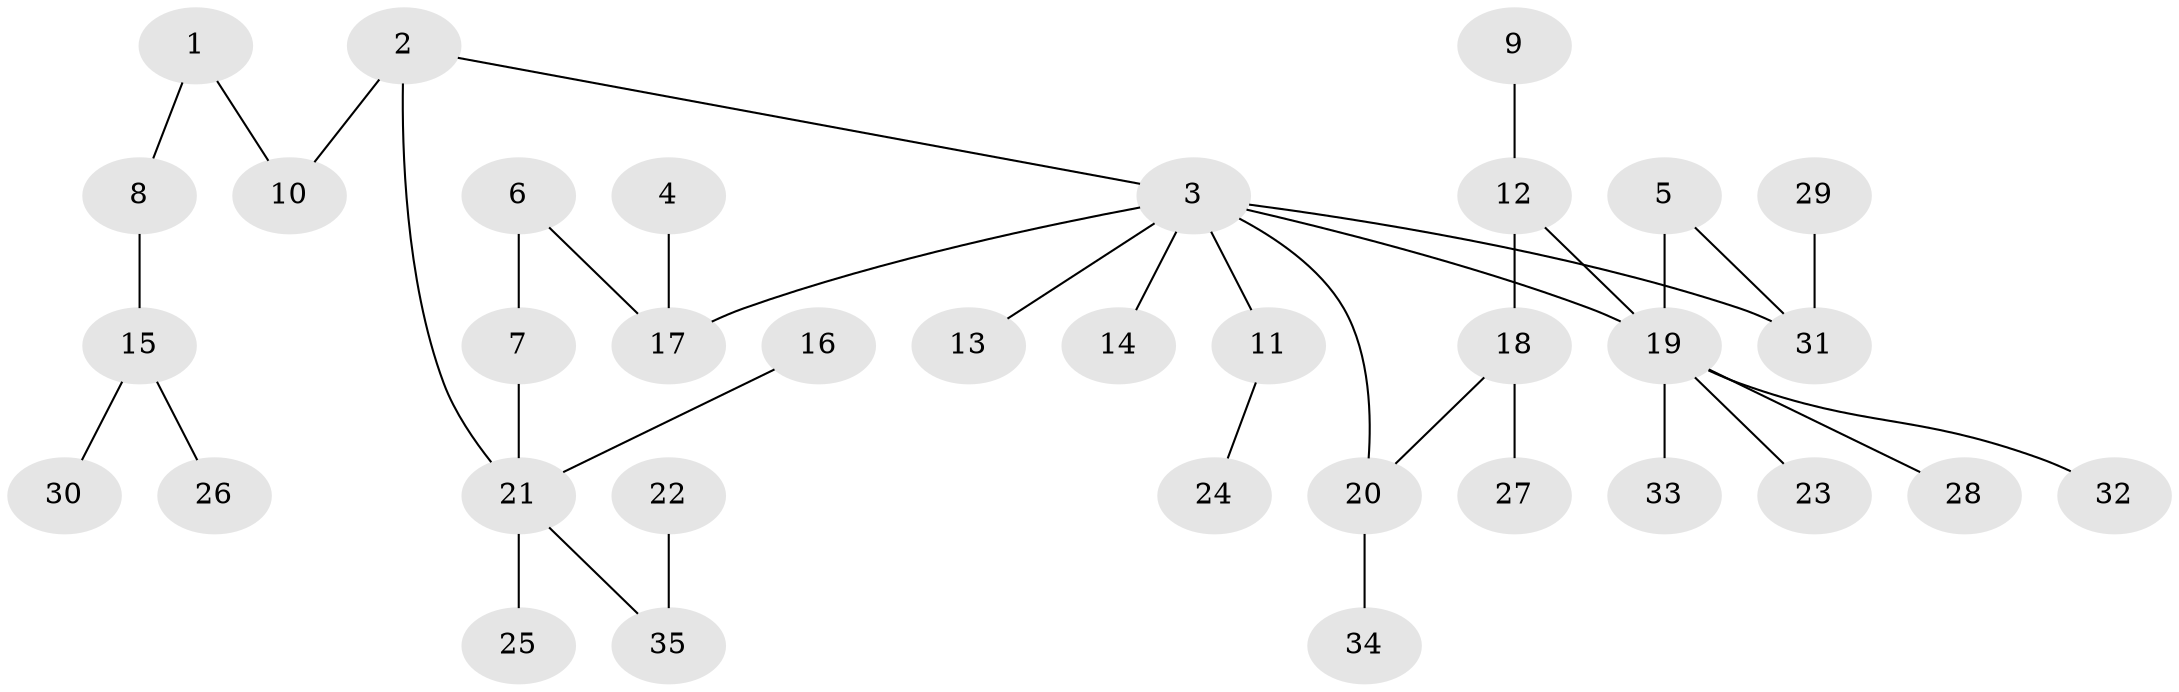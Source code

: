 // original degree distribution, {3: 0.17142857142857143, 6: 0.02857142857142857, 7: 0.014285714285714285, 2: 0.35714285714285715, 1: 0.38571428571428573, 4: 0.04285714285714286}
// Generated by graph-tools (version 1.1) at 2025/25/03/09/25 03:25:33]
// undirected, 35 vertices, 37 edges
graph export_dot {
graph [start="1"]
  node [color=gray90,style=filled];
  1;
  2;
  3;
  4;
  5;
  6;
  7;
  8;
  9;
  10;
  11;
  12;
  13;
  14;
  15;
  16;
  17;
  18;
  19;
  20;
  21;
  22;
  23;
  24;
  25;
  26;
  27;
  28;
  29;
  30;
  31;
  32;
  33;
  34;
  35;
  1 -- 8 [weight=1.0];
  1 -- 10 [weight=1.0];
  2 -- 3 [weight=1.0];
  2 -- 10 [weight=1.0];
  2 -- 21 [weight=1.0];
  3 -- 11 [weight=1.0];
  3 -- 13 [weight=1.0];
  3 -- 14 [weight=1.0];
  3 -- 17 [weight=1.0];
  3 -- 19 [weight=1.0];
  3 -- 20 [weight=1.0];
  3 -- 31 [weight=1.0];
  4 -- 17 [weight=1.0];
  5 -- 19 [weight=1.0];
  5 -- 31 [weight=1.0];
  6 -- 7 [weight=1.0];
  6 -- 17 [weight=1.0];
  7 -- 21 [weight=1.0];
  8 -- 15 [weight=1.0];
  9 -- 12 [weight=1.0];
  11 -- 24 [weight=1.0];
  12 -- 18 [weight=1.0];
  12 -- 19 [weight=1.0];
  15 -- 26 [weight=1.0];
  15 -- 30 [weight=1.0];
  16 -- 21 [weight=1.0];
  18 -- 20 [weight=1.0];
  18 -- 27 [weight=1.0];
  19 -- 23 [weight=1.0];
  19 -- 28 [weight=1.0];
  19 -- 32 [weight=1.0];
  19 -- 33 [weight=1.0];
  20 -- 34 [weight=1.0];
  21 -- 25 [weight=1.0];
  21 -- 35 [weight=1.0];
  22 -- 35 [weight=1.0];
  29 -- 31 [weight=1.0];
}
